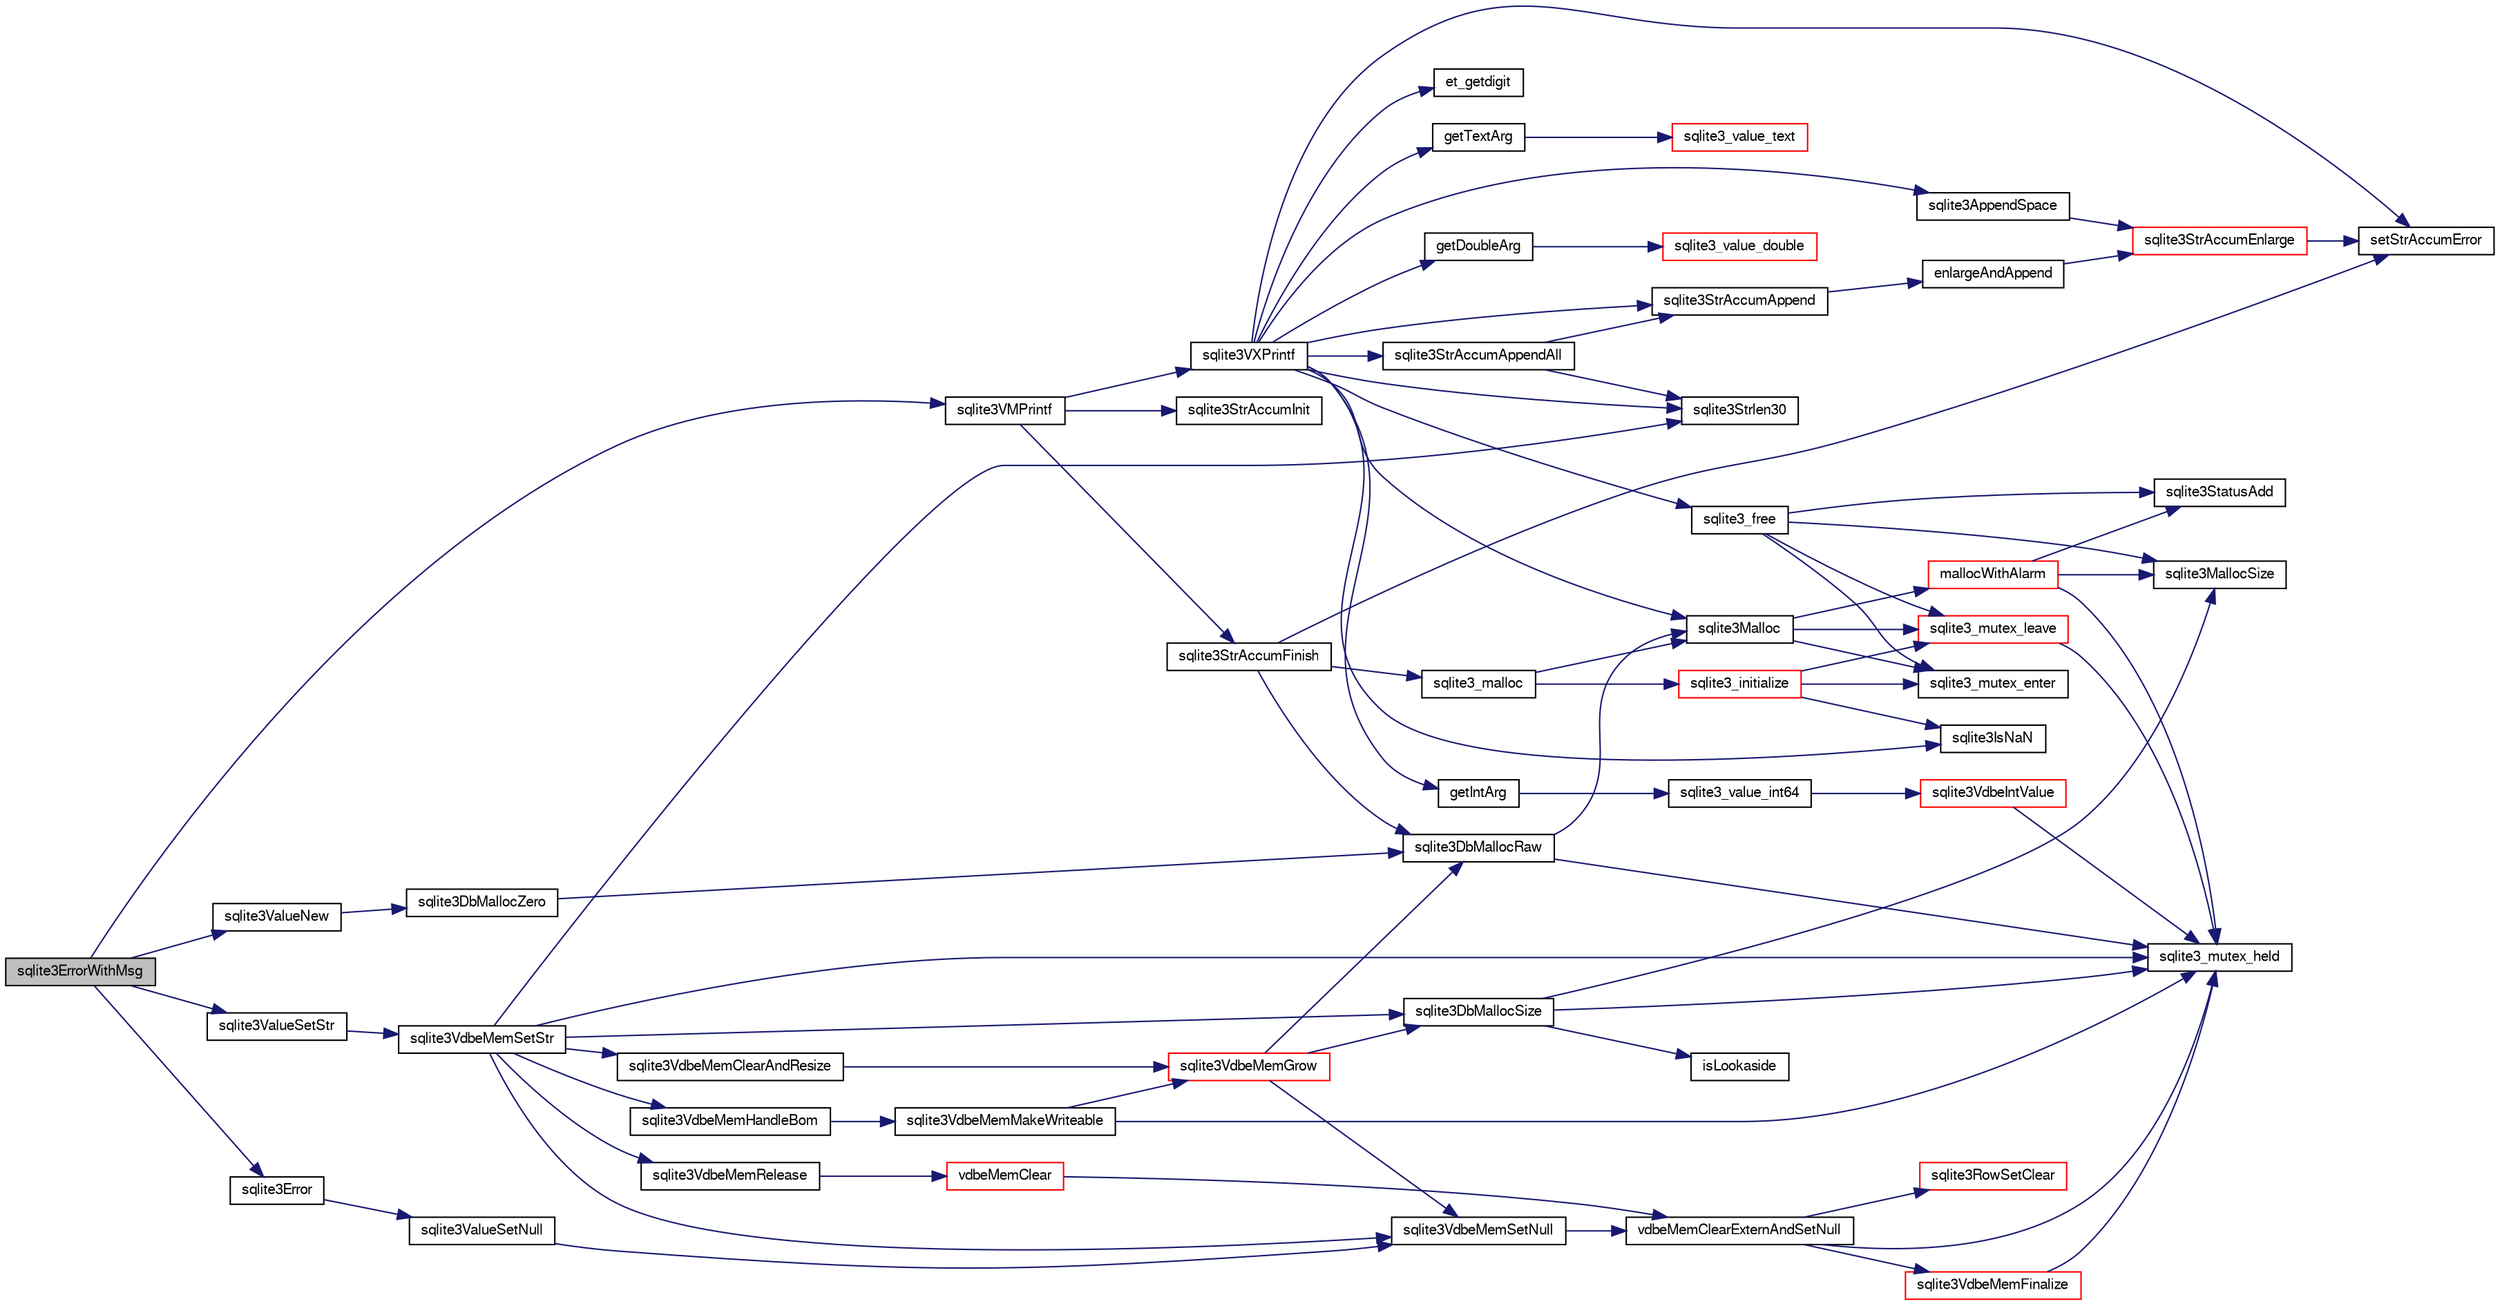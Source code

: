 digraph "sqlite3ErrorWithMsg"
{
  edge [fontname="FreeSans",fontsize="10",labelfontname="FreeSans",labelfontsize="10"];
  node [fontname="FreeSans",fontsize="10",shape=record];
  rankdir="LR";
  Node510633 [label="sqlite3ErrorWithMsg",height=0.2,width=0.4,color="black", fillcolor="grey75", style="filled", fontcolor="black"];
  Node510633 -> Node510634 [color="midnightblue",fontsize="10",style="solid",fontname="FreeSans"];
  Node510634 [label="sqlite3Error",height=0.2,width=0.4,color="black", fillcolor="white", style="filled",URL="$sqlite3_8c.html#a4ba5e8be78db50d5538dcaa45bcf74d3"];
  Node510634 -> Node510635 [color="midnightblue",fontsize="10",style="solid",fontname="FreeSans"];
  Node510635 [label="sqlite3ValueSetNull",height=0.2,width=0.4,color="black", fillcolor="white", style="filled",URL="$sqlite3_8c.html#ad9bc4507a7806b37946116afbe183b95"];
  Node510635 -> Node510636 [color="midnightblue",fontsize="10",style="solid",fontname="FreeSans"];
  Node510636 [label="sqlite3VdbeMemSetNull",height=0.2,width=0.4,color="black", fillcolor="white", style="filled",URL="$sqlite3_8c.html#ae01092c23aebaf8a3ebdf3954609b410"];
  Node510636 -> Node510637 [color="midnightblue",fontsize="10",style="solid",fontname="FreeSans"];
  Node510637 [label="vdbeMemClearExternAndSetNull",height=0.2,width=0.4,color="black", fillcolor="white", style="filled",URL="$sqlite3_8c.html#a29c41a360fb0e86b817777daf061230c"];
  Node510637 -> Node510638 [color="midnightblue",fontsize="10",style="solid",fontname="FreeSans"];
  Node510638 [label="sqlite3_mutex_held",height=0.2,width=0.4,color="black", fillcolor="white", style="filled",URL="$sqlite3_8c.html#acf77da68932b6bc163c5e68547ecc3e7"];
  Node510637 -> Node510639 [color="midnightblue",fontsize="10",style="solid",fontname="FreeSans"];
  Node510639 [label="sqlite3VdbeMemFinalize",height=0.2,width=0.4,color="red", fillcolor="white", style="filled",URL="$sqlite3_8c.html#a2568220f48ddef81b1c43e401042d9d2"];
  Node510639 -> Node510638 [color="midnightblue",fontsize="10",style="solid",fontname="FreeSans"];
  Node510637 -> Node510650 [color="midnightblue",fontsize="10",style="solid",fontname="FreeSans"];
  Node510650 [label="sqlite3RowSetClear",height=0.2,width=0.4,color="red", fillcolor="white", style="filled",URL="$sqlite3_8c.html#ae153de0cd969511a607e26deeca80342"];
  Node510633 -> Node510651 [color="midnightblue",fontsize="10",style="solid",fontname="FreeSans"];
  Node510651 [label="sqlite3ValueNew",height=0.2,width=0.4,color="black", fillcolor="white", style="filled",URL="$sqlite3_8c.html#ad40a378778daff2d574bec905e35828b"];
  Node510651 -> Node510652 [color="midnightblue",fontsize="10",style="solid",fontname="FreeSans"];
  Node510652 [label="sqlite3DbMallocZero",height=0.2,width=0.4,color="black", fillcolor="white", style="filled",URL="$sqlite3_8c.html#a49cfebac9d6067a03442c92af73f33e4"];
  Node510652 -> Node510653 [color="midnightblue",fontsize="10",style="solid",fontname="FreeSans"];
  Node510653 [label="sqlite3DbMallocRaw",height=0.2,width=0.4,color="black", fillcolor="white", style="filled",URL="$sqlite3_8c.html#abbe8be0cf7175e11ddc3e2218fad924e"];
  Node510653 -> Node510638 [color="midnightblue",fontsize="10",style="solid",fontname="FreeSans"];
  Node510653 -> Node510654 [color="midnightblue",fontsize="10",style="solid",fontname="FreeSans"];
  Node510654 [label="sqlite3Malloc",height=0.2,width=0.4,color="black", fillcolor="white", style="filled",URL="$sqlite3_8c.html#a361a2eaa846b1885f123abe46f5d8b2b"];
  Node510654 -> Node510646 [color="midnightblue",fontsize="10",style="solid",fontname="FreeSans"];
  Node510646 [label="sqlite3_mutex_enter",height=0.2,width=0.4,color="black", fillcolor="white", style="filled",URL="$sqlite3_8c.html#a1c12cde690bd89f104de5cbad12a6bf5"];
  Node510654 -> Node510655 [color="midnightblue",fontsize="10",style="solid",fontname="FreeSans"];
  Node510655 [label="mallocWithAlarm",height=0.2,width=0.4,color="red", fillcolor="white", style="filled",URL="$sqlite3_8c.html#ab070d5cf8e48ec8a6a43cf025d48598b"];
  Node510655 -> Node510638 [color="midnightblue",fontsize="10",style="solid",fontname="FreeSans"];
  Node510655 -> Node510643 [color="midnightblue",fontsize="10",style="solid",fontname="FreeSans"];
  Node510643 [label="sqlite3MallocSize",height=0.2,width=0.4,color="black", fillcolor="white", style="filled",URL="$sqlite3_8c.html#acf5d2a5f35270bafb050bd2def576955"];
  Node510655 -> Node510647 [color="midnightblue",fontsize="10",style="solid",fontname="FreeSans"];
  Node510647 [label="sqlite3StatusAdd",height=0.2,width=0.4,color="black", fillcolor="white", style="filled",URL="$sqlite3_8c.html#afa029f93586aeab4cc85360905dae9cd"];
  Node510654 -> Node510648 [color="midnightblue",fontsize="10",style="solid",fontname="FreeSans"];
  Node510648 [label="sqlite3_mutex_leave",height=0.2,width=0.4,color="red", fillcolor="white", style="filled",URL="$sqlite3_8c.html#a5838d235601dbd3c1fa993555c6bcc93"];
  Node510648 -> Node510638 [color="midnightblue",fontsize="10",style="solid",fontname="FreeSans"];
  Node510633 -> Node510659 [color="midnightblue",fontsize="10",style="solid",fontname="FreeSans"];
  Node510659 [label="sqlite3VMPrintf",height=0.2,width=0.4,color="black", fillcolor="white", style="filled",URL="$sqlite3_8c.html#a05535d0982ef06fbc2ee8195ebbae689"];
  Node510659 -> Node510660 [color="midnightblue",fontsize="10",style="solid",fontname="FreeSans"];
  Node510660 [label="sqlite3StrAccumInit",height=0.2,width=0.4,color="black", fillcolor="white", style="filled",URL="$sqlite3_8c.html#aabf95e113b9d54d519cd15a56215f560"];
  Node510659 -> Node510661 [color="midnightblue",fontsize="10",style="solid",fontname="FreeSans"];
  Node510661 [label="sqlite3VXPrintf",height=0.2,width=0.4,color="black", fillcolor="white", style="filled",URL="$sqlite3_8c.html#a63c25806c9bd4a2b76f9a0eb232c6bde"];
  Node510661 -> Node510662 [color="midnightblue",fontsize="10",style="solid",fontname="FreeSans"];
  Node510662 [label="sqlite3StrAccumAppend",height=0.2,width=0.4,color="black", fillcolor="white", style="filled",URL="$sqlite3_8c.html#a56664fa33def33c5a5245b623441d5e0"];
  Node510662 -> Node510663 [color="midnightblue",fontsize="10",style="solid",fontname="FreeSans"];
  Node510663 [label="enlargeAndAppend",height=0.2,width=0.4,color="black", fillcolor="white", style="filled",URL="$sqlite3_8c.html#a25b21e61dc0883d849890eaa8a18088a"];
  Node510663 -> Node510664 [color="midnightblue",fontsize="10",style="solid",fontname="FreeSans"];
  Node510664 [label="sqlite3StrAccumEnlarge",height=0.2,width=0.4,color="red", fillcolor="white", style="filled",URL="$sqlite3_8c.html#a38976500a97c69d65086eeccca82dd96"];
  Node510664 -> Node510665 [color="midnightblue",fontsize="10",style="solid",fontname="FreeSans"];
  Node510665 [label="setStrAccumError",height=0.2,width=0.4,color="black", fillcolor="white", style="filled",URL="$sqlite3_8c.html#a3dc479a1fc8ba1ab8edfe51f8a0b102c"];
  Node510661 -> Node510911 [color="midnightblue",fontsize="10",style="solid",fontname="FreeSans"];
  Node510911 [label="getIntArg",height=0.2,width=0.4,color="black", fillcolor="white", style="filled",URL="$sqlite3_8c.html#abff258963dbd9205fb299851a64c67be"];
  Node510911 -> Node510799 [color="midnightblue",fontsize="10",style="solid",fontname="FreeSans"];
  Node510799 [label="sqlite3_value_int64",height=0.2,width=0.4,color="black", fillcolor="white", style="filled",URL="$sqlite3_8c.html#ab38d8627f4750672e72712df0b709e0d"];
  Node510799 -> Node510787 [color="midnightblue",fontsize="10",style="solid",fontname="FreeSans"];
  Node510787 [label="sqlite3VdbeIntValue",height=0.2,width=0.4,color="red", fillcolor="white", style="filled",URL="$sqlite3_8c.html#a3dc28e3bfdbecf81633c3697a3aacd45"];
  Node510787 -> Node510638 [color="midnightblue",fontsize="10",style="solid",fontname="FreeSans"];
  Node510661 -> Node510654 [color="midnightblue",fontsize="10",style="solid",fontname="FreeSans"];
  Node510661 -> Node510665 [color="midnightblue",fontsize="10",style="solid",fontname="FreeSans"];
  Node510661 -> Node510912 [color="midnightblue",fontsize="10",style="solid",fontname="FreeSans"];
  Node510912 [label="getDoubleArg",height=0.2,width=0.4,color="black", fillcolor="white", style="filled",URL="$sqlite3_8c.html#a1cf25120072c85bd261983b24c12c3d9"];
  Node510912 -> Node510803 [color="midnightblue",fontsize="10",style="solid",fontname="FreeSans"];
  Node510803 [label="sqlite3_value_double",height=0.2,width=0.4,color="red", fillcolor="white", style="filled",URL="$sqlite3_8c.html#a3e50c1a2dd484a8b6911c9d163816b88"];
  Node510661 -> Node510808 [color="midnightblue",fontsize="10",style="solid",fontname="FreeSans"];
  Node510808 [label="sqlite3IsNaN",height=0.2,width=0.4,color="black", fillcolor="white", style="filled",URL="$sqlite3_8c.html#aed4d78203877c3486765ccbc7feebb50"];
  Node510661 -> Node510730 [color="midnightblue",fontsize="10",style="solid",fontname="FreeSans"];
  Node510730 [label="sqlite3Strlen30",height=0.2,width=0.4,color="black", fillcolor="white", style="filled",URL="$sqlite3_8c.html#a3dcd80ba41f1a308193dee74857b62a7"];
  Node510661 -> Node510913 [color="midnightblue",fontsize="10",style="solid",fontname="FreeSans"];
  Node510913 [label="et_getdigit",height=0.2,width=0.4,color="black", fillcolor="white", style="filled",URL="$sqlite3_8c.html#a40c5a308749ad07cc2397a53e081bff0"];
  Node510661 -> Node510914 [color="midnightblue",fontsize="10",style="solid",fontname="FreeSans"];
  Node510914 [label="getTextArg",height=0.2,width=0.4,color="black", fillcolor="white", style="filled",URL="$sqlite3_8c.html#afbb41850423ef20071cefaab0431e04d"];
  Node510914 -> Node510735 [color="midnightblue",fontsize="10",style="solid",fontname="FreeSans"];
  Node510735 [label="sqlite3_value_text",height=0.2,width=0.4,color="red", fillcolor="white", style="filled",URL="$sqlite3_8c.html#aef2ace3239e6dd59c74110faa70f8171"];
  Node510661 -> Node510915 [color="midnightblue",fontsize="10",style="solid",fontname="FreeSans"];
  Node510915 [label="sqlite3StrAccumAppendAll",height=0.2,width=0.4,color="black", fillcolor="white", style="filled",URL="$sqlite3_8c.html#acaf8f3e4f99a3c3a4a77e9c987547289"];
  Node510915 -> Node510662 [color="midnightblue",fontsize="10",style="solid",fontname="FreeSans"];
  Node510915 -> Node510730 [color="midnightblue",fontsize="10",style="solid",fontname="FreeSans"];
  Node510661 -> Node510916 [color="midnightblue",fontsize="10",style="solid",fontname="FreeSans"];
  Node510916 [label="sqlite3AppendSpace",height=0.2,width=0.4,color="black", fillcolor="white", style="filled",URL="$sqlite3_8c.html#aefd38a5afc0020d4a93855c3ee7c63a8"];
  Node510916 -> Node510664 [color="midnightblue",fontsize="10",style="solid",fontname="FreeSans"];
  Node510661 -> Node510645 [color="midnightblue",fontsize="10",style="solid",fontname="FreeSans"];
  Node510645 [label="sqlite3_free",height=0.2,width=0.4,color="black", fillcolor="white", style="filled",URL="$sqlite3_8c.html#a6552349e36a8a691af5487999ab09519"];
  Node510645 -> Node510646 [color="midnightblue",fontsize="10",style="solid",fontname="FreeSans"];
  Node510645 -> Node510647 [color="midnightblue",fontsize="10",style="solid",fontname="FreeSans"];
  Node510645 -> Node510643 [color="midnightblue",fontsize="10",style="solid",fontname="FreeSans"];
  Node510645 -> Node510648 [color="midnightblue",fontsize="10",style="solid",fontname="FreeSans"];
  Node510659 -> Node510694 [color="midnightblue",fontsize="10",style="solid",fontname="FreeSans"];
  Node510694 [label="sqlite3StrAccumFinish",height=0.2,width=0.4,color="black", fillcolor="white", style="filled",URL="$sqlite3_8c.html#adb7f26b10ac1b847db6f000ef4c2e2ba"];
  Node510694 -> Node510653 [color="midnightblue",fontsize="10",style="solid",fontname="FreeSans"];
  Node510694 -> Node510695 [color="midnightblue",fontsize="10",style="solid",fontname="FreeSans"];
  Node510695 [label="sqlite3_malloc",height=0.2,width=0.4,color="black", fillcolor="white", style="filled",URL="$sqlite3_8c.html#ac79dba55fc32b6a840cf5a9769bce7cd"];
  Node510695 -> Node510669 [color="midnightblue",fontsize="10",style="solid",fontname="FreeSans"];
  Node510669 [label="sqlite3_initialize",height=0.2,width=0.4,color="red", fillcolor="white", style="filled",URL="$sqlite3_8c.html#ab0c0ee2d5d4cf8b28e9572296a8861df"];
  Node510669 -> Node510646 [color="midnightblue",fontsize="10",style="solid",fontname="FreeSans"];
  Node510669 -> Node510648 [color="midnightblue",fontsize="10",style="solid",fontname="FreeSans"];
  Node510669 -> Node510808 [color="midnightblue",fontsize="10",style="solid",fontname="FreeSans"];
  Node510695 -> Node510654 [color="midnightblue",fontsize="10",style="solid",fontname="FreeSans"];
  Node510694 -> Node510665 [color="midnightblue",fontsize="10",style="solid",fontname="FreeSans"];
  Node510633 -> Node510917 [color="midnightblue",fontsize="10",style="solid",fontname="FreeSans"];
  Node510917 [label="sqlite3ValueSetStr",height=0.2,width=0.4,color="black", fillcolor="white", style="filled",URL="$sqlite3_8c.html#a1fd40749f47941ee97ff6d798e2bc67e"];
  Node510917 -> Node510757 [color="midnightblue",fontsize="10",style="solid",fontname="FreeSans"];
  Node510757 [label="sqlite3VdbeMemSetStr",height=0.2,width=0.4,color="black", fillcolor="white", style="filled",URL="$sqlite3_8c.html#a9697bec7c3b512483638ea3646191d7d"];
  Node510757 -> Node510638 [color="midnightblue",fontsize="10",style="solid",fontname="FreeSans"];
  Node510757 -> Node510636 [color="midnightblue",fontsize="10",style="solid",fontname="FreeSans"];
  Node510757 -> Node510730 [color="midnightblue",fontsize="10",style="solid",fontname="FreeSans"];
  Node510757 -> Node510749 [color="midnightblue",fontsize="10",style="solid",fontname="FreeSans"];
  Node510749 [label="sqlite3VdbeMemClearAndResize",height=0.2,width=0.4,color="black", fillcolor="white", style="filled",URL="$sqlite3_8c.html#add082be4aa46084ecdf023cfac898231"];
  Node510749 -> Node510739 [color="midnightblue",fontsize="10",style="solid",fontname="FreeSans"];
  Node510739 [label="sqlite3VdbeMemGrow",height=0.2,width=0.4,color="red", fillcolor="white", style="filled",URL="$sqlite3_8c.html#aba753c9690ae0ba31b5100945cf29447"];
  Node510739 -> Node510642 [color="midnightblue",fontsize="10",style="solid",fontname="FreeSans"];
  Node510642 [label="sqlite3DbMallocSize",height=0.2,width=0.4,color="black", fillcolor="white", style="filled",URL="$sqlite3_8c.html#aa397e5a8a03495203a0767abf0a71f86"];
  Node510642 -> Node510643 [color="midnightblue",fontsize="10",style="solid",fontname="FreeSans"];
  Node510642 -> Node510638 [color="midnightblue",fontsize="10",style="solid",fontname="FreeSans"];
  Node510642 -> Node510644 [color="midnightblue",fontsize="10",style="solid",fontname="FreeSans"];
  Node510644 [label="isLookaside",height=0.2,width=0.4,color="black", fillcolor="white", style="filled",URL="$sqlite3_8c.html#a770fa05ff9717b75e16f4d968a77b897"];
  Node510739 -> Node510653 [color="midnightblue",fontsize="10",style="solid",fontname="FreeSans"];
  Node510739 -> Node510636 [color="midnightblue",fontsize="10",style="solid",fontname="FreeSans"];
  Node510757 -> Node510744 [color="midnightblue",fontsize="10",style="solid",fontname="FreeSans"];
  Node510744 [label="sqlite3VdbeMemRelease",height=0.2,width=0.4,color="black", fillcolor="white", style="filled",URL="$sqlite3_8c.html#a90606361dbeba88159fd6ff03fcc10cc"];
  Node510744 -> Node510745 [color="midnightblue",fontsize="10",style="solid",fontname="FreeSans"];
  Node510745 [label="vdbeMemClear",height=0.2,width=0.4,color="red", fillcolor="white", style="filled",URL="$sqlite3_8c.html#a489eef6e55ad0dadf67578726b935d12"];
  Node510745 -> Node510637 [color="midnightblue",fontsize="10",style="solid",fontname="FreeSans"];
  Node510757 -> Node510642 [color="midnightblue",fontsize="10",style="solid",fontname="FreeSans"];
  Node510757 -> Node510758 [color="midnightblue",fontsize="10",style="solid",fontname="FreeSans"];
  Node510758 [label="sqlite3VdbeMemHandleBom",height=0.2,width=0.4,color="black", fillcolor="white", style="filled",URL="$sqlite3_8c.html#a8ac47607e6893715d335a0f6f4b58e3e"];
  Node510758 -> Node510743 [color="midnightblue",fontsize="10",style="solid",fontname="FreeSans"];
  Node510743 [label="sqlite3VdbeMemMakeWriteable",height=0.2,width=0.4,color="black", fillcolor="white", style="filled",URL="$sqlite3_8c.html#afabdd8032205a36c69ad191c6bbb6a34"];
  Node510743 -> Node510638 [color="midnightblue",fontsize="10",style="solid",fontname="FreeSans"];
  Node510743 -> Node510739 [color="midnightblue",fontsize="10",style="solid",fontname="FreeSans"];
}
